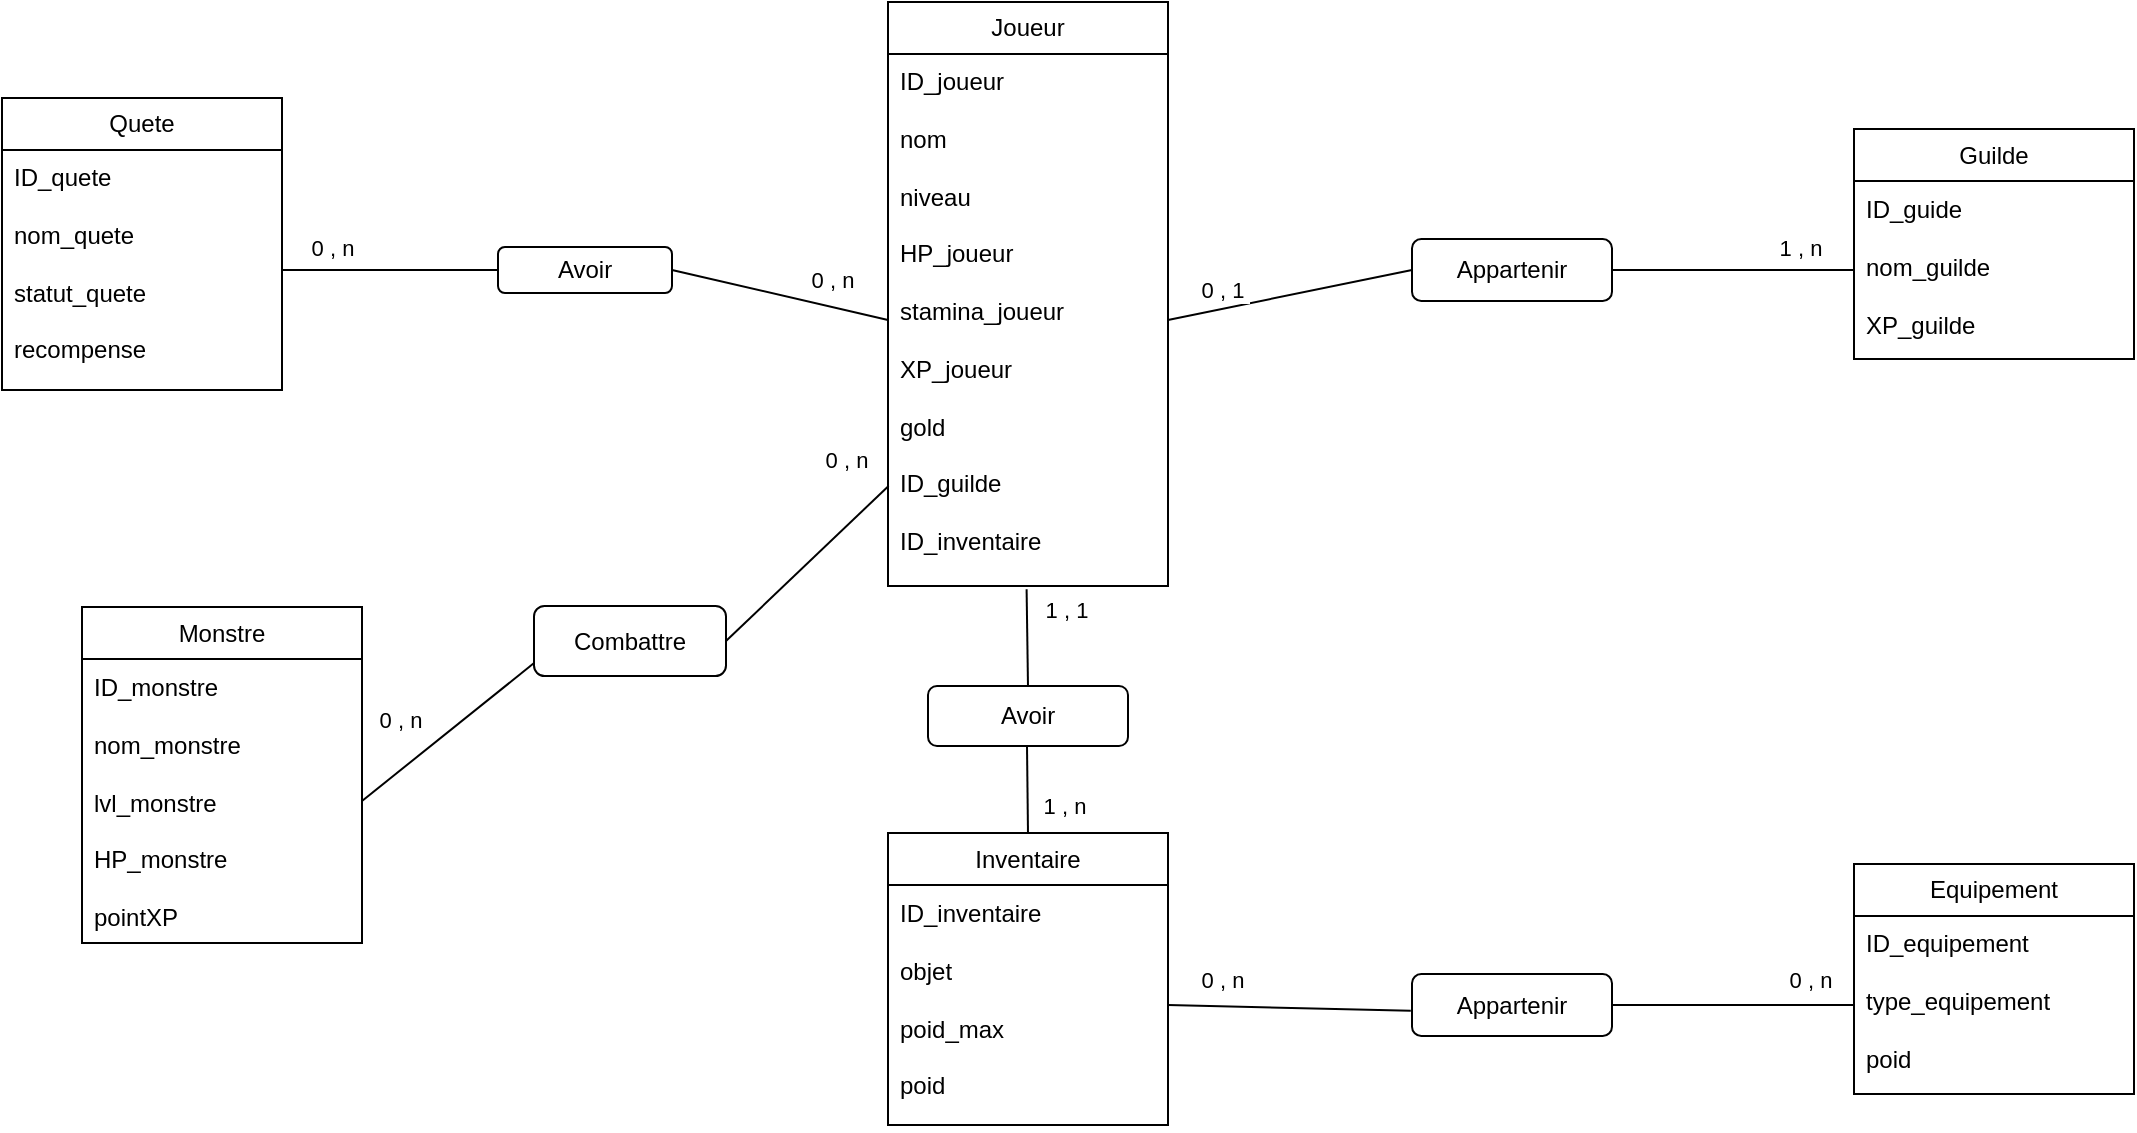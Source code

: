 <mxfile version="22.1.22" type="device">
  <diagram name="Page-1" id="KHhc119FAJ_S943C4Mbj">
    <mxGraphModel dx="2185" dy="599" grid="0" gridSize="10" guides="1" tooltips="1" connect="1" arrows="1" fold="1" page="1" pageScale="1" pageWidth="827" pageHeight="1169" math="0" shadow="0">
      <root>
        <mxCell id="0" />
        <mxCell id="1" parent="0" />
        <mxCell id="6oZD_KrB7t7k3BT3SSre-1" value="Joueur" style="swimlane;fontStyle=0;childLayout=stackLayout;horizontal=1;startSize=26;fillColor=none;horizontalStack=0;resizeParent=1;resizeParentMax=0;resizeLast=0;collapsible=1;marginBottom=0;whiteSpace=wrap;html=1;" parent="1" vertex="1">
          <mxGeometry x="344" y="14" width="140" height="292" as="geometry" />
        </mxCell>
        <mxCell id="6oZD_KrB7t7k3BT3SSre-2" value="ID_joueur&lt;br&gt;&lt;br&gt;nom&lt;br&gt;&lt;br&gt;niveau&lt;br&gt;&lt;br&gt;HP_joueur&lt;br&gt;&lt;br&gt;stamina_joueur&lt;br&gt;&lt;br&gt;XP_joueur&lt;br&gt;&lt;br&gt;gold&lt;br&gt;&lt;br&gt;ID_guilde&lt;br&gt;&lt;br&gt;ID_inventaire" style="text;strokeColor=none;fillColor=none;align=left;verticalAlign=top;spacingLeft=4;spacingRight=4;overflow=hidden;rotatable=0;points=[[0,0.5],[1,0.5]];portConstraint=eastwest;whiteSpace=wrap;html=1;" parent="6oZD_KrB7t7k3BT3SSre-1" vertex="1">
          <mxGeometry y="26" width="140" height="266" as="geometry" />
        </mxCell>
        <mxCell id="6oZD_KrB7t7k3BT3SSre-5" value="Quete" style="swimlane;fontStyle=0;childLayout=stackLayout;horizontal=1;startSize=26;fillColor=none;horizontalStack=0;resizeParent=1;resizeParentMax=0;resizeLast=0;collapsible=1;marginBottom=0;whiteSpace=wrap;html=1;" parent="1" vertex="1">
          <mxGeometry x="-99" y="62" width="140" height="146" as="geometry" />
        </mxCell>
        <mxCell id="6oZD_KrB7t7k3BT3SSre-6" value="ID_quete&lt;br&gt;&lt;br&gt;nom_quete&lt;br&gt;&lt;br&gt;statut_quete&lt;br&gt;&lt;br&gt;recompense" style="text;strokeColor=none;fillColor=none;align=left;verticalAlign=top;spacingLeft=4;spacingRight=4;overflow=hidden;rotatable=0;points=[[0,0.5],[1,0.5]];portConstraint=eastwest;whiteSpace=wrap;html=1;" parent="6oZD_KrB7t7k3BT3SSre-5" vertex="1">
          <mxGeometry y="26" width="140" height="120" as="geometry" />
        </mxCell>
        <mxCell id="6oZD_KrB7t7k3BT3SSre-9" value="Guilde" style="swimlane;fontStyle=0;childLayout=stackLayout;horizontal=1;startSize=26;fillColor=none;horizontalStack=0;resizeParent=1;resizeParentMax=0;resizeLast=0;collapsible=1;marginBottom=0;whiteSpace=wrap;html=1;" parent="1" vertex="1">
          <mxGeometry x="827" y="77.5" width="140" height="115" as="geometry" />
        </mxCell>
        <mxCell id="6oZD_KrB7t7k3BT3SSre-10" value="ID_guide&lt;br&gt;&lt;br&gt;nom_guilde&lt;br&gt;&lt;br&gt;XP_guilde" style="text;strokeColor=none;fillColor=none;align=left;verticalAlign=top;spacingLeft=4;spacingRight=4;overflow=hidden;rotatable=0;points=[[0,0.5],[1,0.5]];portConstraint=eastwest;whiteSpace=wrap;html=1;" parent="6oZD_KrB7t7k3BT3SSre-9" vertex="1">
          <mxGeometry y="26" width="140" height="89" as="geometry" />
        </mxCell>
        <mxCell id="6oZD_KrB7t7k3BT3SSre-13" value="Monstre" style="swimlane;fontStyle=0;childLayout=stackLayout;horizontal=1;startSize=26;fillColor=none;horizontalStack=0;resizeParent=1;resizeParentMax=0;resizeLast=0;collapsible=1;marginBottom=0;whiteSpace=wrap;html=1;" parent="1" vertex="1">
          <mxGeometry x="-59" y="316.5" width="140" height="168" as="geometry" />
        </mxCell>
        <mxCell id="6oZD_KrB7t7k3BT3SSre-14" value="ID_monstre&lt;br&gt;&lt;br&gt;nom_monstre&lt;br&gt;&lt;br&gt;lvl_monstre&lt;br&gt;&lt;br&gt;HP_monstre&lt;br&gt;&lt;br&gt;pointXP" style="text;strokeColor=none;fillColor=none;align=left;verticalAlign=top;spacingLeft=4;spacingRight=4;overflow=hidden;rotatable=0;points=[[0,0.5],[1,0.5]];portConstraint=eastwest;whiteSpace=wrap;html=1;" parent="6oZD_KrB7t7k3BT3SSre-13" vertex="1">
          <mxGeometry y="26" width="140" height="142" as="geometry" />
        </mxCell>
        <mxCell id="6oZD_KrB7t7k3BT3SSre-17" value="Inventaire" style="swimlane;fontStyle=0;childLayout=stackLayout;horizontal=1;startSize=26;fillColor=none;horizontalStack=0;resizeParent=1;resizeParentMax=0;resizeLast=0;collapsible=1;marginBottom=0;whiteSpace=wrap;html=1;" parent="1" vertex="1">
          <mxGeometry x="344" y="429.5" width="140" height="146" as="geometry" />
        </mxCell>
        <mxCell id="6oZD_KrB7t7k3BT3SSre-18" value="ID_inventaire&lt;br&gt;&lt;br&gt;objet&lt;br&gt;&lt;br&gt;poid_max&lt;br&gt;&lt;br&gt;poid" style="text;strokeColor=none;fillColor=none;align=left;verticalAlign=top;spacingLeft=4;spacingRight=4;overflow=hidden;rotatable=0;points=[[0,0.5],[1,0.5]];portConstraint=eastwest;whiteSpace=wrap;html=1;" parent="6oZD_KrB7t7k3BT3SSre-17" vertex="1">
          <mxGeometry y="26" width="140" height="120" as="geometry" />
        </mxCell>
        <mxCell id="6oZD_KrB7t7k3BT3SSre-21" value="Equipement" style="swimlane;fontStyle=0;childLayout=stackLayout;horizontal=1;startSize=26;fillColor=none;horizontalStack=0;resizeParent=1;resizeParentMax=0;resizeLast=0;collapsible=1;marginBottom=0;whiteSpace=wrap;html=1;" parent="1" vertex="1">
          <mxGeometry x="827" y="445" width="140" height="115" as="geometry" />
        </mxCell>
        <mxCell id="6oZD_KrB7t7k3BT3SSre-22" value="ID_equipement&lt;br&gt;&lt;br&gt;type_equipement&lt;br&gt;&lt;br&gt;poid" style="text;strokeColor=none;fillColor=none;align=left;verticalAlign=top;spacingLeft=4;spacingRight=4;overflow=hidden;rotatable=0;points=[[0,0.5],[1,0.5]];portConstraint=eastwest;whiteSpace=wrap;html=1;" parent="6oZD_KrB7t7k3BT3SSre-21" vertex="1">
          <mxGeometry y="26" width="140" height="89" as="geometry" />
        </mxCell>
        <mxCell id="gAl1ElYeqNA1Tebwyx_R-7" value="" style="endArrow=none;html=1;rounded=0;exitX=1;exitY=0.5;exitDx=0;exitDy=0;entryX=0;entryY=0.5;entryDx=0;entryDy=0;" edge="1" parent="1" source="gAl1ElYeqNA1Tebwyx_R-27" target="6oZD_KrB7t7k3BT3SSre-2">
          <mxGeometry width="50" height="50" relative="1" as="geometry">
            <mxPoint x="360" y="330" as="sourcePoint" />
            <mxPoint x="410" y="280" as="targetPoint" />
          </mxGeometry>
        </mxCell>
        <mxCell id="gAl1ElYeqNA1Tebwyx_R-43" value="&amp;nbsp;0 , n&amp;nbsp;" style="edgeLabel;html=1;align=center;verticalAlign=middle;resizable=0;points=[];" vertex="1" connectable="0" parent="gAl1ElYeqNA1Tebwyx_R-7">
          <mxGeometry x="0.562" y="4" relative="1" as="geometry">
            <mxPoint x="-5" y="-11" as="offset" />
          </mxGeometry>
        </mxCell>
        <mxCell id="gAl1ElYeqNA1Tebwyx_R-8" value="" style="endArrow=none;html=1;rounded=0;entryX=0;entryY=0.5;entryDx=0;entryDy=0;exitX=1;exitY=0.5;exitDx=0;exitDy=0;" edge="1" parent="1" source="gAl1ElYeqNA1Tebwyx_R-34" target="6oZD_KrB7t7k3BT3SSre-10">
          <mxGeometry width="50" height="50" relative="1" as="geometry">
            <mxPoint x="360" y="330" as="sourcePoint" />
            <mxPoint x="410" y="280" as="targetPoint" />
          </mxGeometry>
        </mxCell>
        <mxCell id="gAl1ElYeqNA1Tebwyx_R-45" value="&amp;nbsp;1 , n&amp;nbsp;" style="edgeLabel;html=1;align=center;verticalAlign=middle;resizable=0;points=[];" vertex="1" connectable="0" parent="gAl1ElYeqNA1Tebwyx_R-8">
          <mxGeometry x="0.628" y="-1" relative="1" as="geometry">
            <mxPoint x="-5" y="-12" as="offset" />
          </mxGeometry>
        </mxCell>
        <mxCell id="gAl1ElYeqNA1Tebwyx_R-9" value="" style="endArrow=none;html=1;rounded=0;exitX=0.5;exitY=0;exitDx=0;exitDy=0;entryX=0.495;entryY=1.006;entryDx=0;entryDy=0;entryPerimeter=0;" edge="1" parent="1" source="gAl1ElYeqNA1Tebwyx_R-31" target="6oZD_KrB7t7k3BT3SSre-2">
          <mxGeometry width="50" height="50" relative="1" as="geometry">
            <mxPoint x="360" y="330" as="sourcePoint" />
            <mxPoint x="410" y="280" as="targetPoint" />
          </mxGeometry>
        </mxCell>
        <mxCell id="gAl1ElYeqNA1Tebwyx_R-48" value="&amp;nbsp;1 , 1&amp;nbsp;" style="edgeLabel;html=1;align=center;verticalAlign=middle;resizable=0;points=[];" vertex="1" connectable="0" parent="gAl1ElYeqNA1Tebwyx_R-9">
          <mxGeometry x="0.452" y="-3" relative="1" as="geometry">
            <mxPoint x="16" y="-3" as="offset" />
          </mxGeometry>
        </mxCell>
        <mxCell id="gAl1ElYeqNA1Tebwyx_R-10" value="" style="endArrow=none;html=1;rounded=0;exitX=1;exitY=0.5;exitDx=0;exitDy=0;entryX=0.002;entryY=0.812;entryDx=0;entryDy=0;entryPerimeter=0;" edge="1" parent="1" source="gAl1ElYeqNA1Tebwyx_R-30" target="6oZD_KrB7t7k3BT3SSre-2">
          <mxGeometry width="50" height="50" relative="1" as="geometry">
            <mxPoint x="360" y="330" as="sourcePoint" />
            <mxPoint x="410" y="280" as="targetPoint" />
          </mxGeometry>
        </mxCell>
        <mxCell id="gAl1ElYeqNA1Tebwyx_R-46" value="&amp;nbsp;0 , n&amp;nbsp;" style="edgeLabel;html=1;align=center;verticalAlign=middle;resizable=0;points=[];" vertex="1" connectable="0" parent="gAl1ElYeqNA1Tebwyx_R-10">
          <mxGeometry x="0.709" y="3" relative="1" as="geometry">
            <mxPoint x="-8" y="-22" as="offset" />
          </mxGeometry>
        </mxCell>
        <mxCell id="gAl1ElYeqNA1Tebwyx_R-11" value="" style="endArrow=none;html=1;rounded=0;exitX=1;exitY=0.5;exitDx=0;exitDy=0;entryX=0;entryY=0.5;entryDx=0;entryDy=0;" edge="1" parent="1" source="gAl1ElYeqNA1Tebwyx_R-39" target="6oZD_KrB7t7k3BT3SSre-22">
          <mxGeometry width="50" height="50" relative="1" as="geometry">
            <mxPoint x="390" y="359.5" as="sourcePoint" />
            <mxPoint x="440" y="309.5" as="targetPoint" />
          </mxGeometry>
        </mxCell>
        <mxCell id="gAl1ElYeqNA1Tebwyx_R-52" value="&amp;nbsp;0 , n&amp;nbsp;" style="edgeLabel;html=1;align=center;verticalAlign=middle;resizable=0;points=[];" vertex="1" connectable="0" parent="gAl1ElYeqNA1Tebwyx_R-11">
          <mxGeometry x="0.593" y="1" relative="1" as="geometry">
            <mxPoint x="2" y="-12" as="offset" />
          </mxGeometry>
        </mxCell>
        <mxCell id="gAl1ElYeqNA1Tebwyx_R-26" value="" style="endArrow=none;html=1;rounded=0;exitX=1;exitY=0.5;exitDx=0;exitDy=0;entryX=0;entryY=0.5;entryDx=0;entryDy=0;" edge="1" parent="1" source="6oZD_KrB7t7k3BT3SSre-6" target="gAl1ElYeqNA1Tebwyx_R-27">
          <mxGeometry width="50" height="50" relative="1" as="geometry">
            <mxPoint x="150" y="138" as="sourcePoint" />
            <mxPoint x="314" y="208" as="targetPoint" />
          </mxGeometry>
        </mxCell>
        <mxCell id="gAl1ElYeqNA1Tebwyx_R-42" value="&amp;nbsp;0 , n&amp;nbsp;" style="edgeLabel;html=1;align=center;verticalAlign=middle;resizable=0;points=[];" vertex="1" connectable="0" parent="gAl1ElYeqNA1Tebwyx_R-26">
          <mxGeometry x="-0.749" y="1" relative="1" as="geometry">
            <mxPoint x="11" y="-10" as="offset" />
          </mxGeometry>
        </mxCell>
        <mxCell id="gAl1ElYeqNA1Tebwyx_R-27" value="Avoir" style="rounded=1;whiteSpace=wrap;html=1;" vertex="1" parent="1">
          <mxGeometry x="149" y="136.5" width="87" height="23" as="geometry" />
        </mxCell>
        <mxCell id="gAl1ElYeqNA1Tebwyx_R-29" value="" style="endArrow=none;html=1;rounded=0;exitX=1;exitY=0.5;exitDx=0;exitDy=0;entryX=0.002;entryY=0.812;entryDx=0;entryDy=0;entryPerimeter=0;" edge="1" parent="1" source="6oZD_KrB7t7k3BT3SSre-14" target="gAl1ElYeqNA1Tebwyx_R-30">
          <mxGeometry width="50" height="50" relative="1" as="geometry">
            <mxPoint x="150" y="403" as="sourcePoint" />
            <mxPoint x="314" y="272" as="targetPoint" />
          </mxGeometry>
        </mxCell>
        <mxCell id="gAl1ElYeqNA1Tebwyx_R-47" value="&amp;nbsp;0 , n&amp;nbsp;" style="edgeLabel;html=1;align=center;verticalAlign=middle;resizable=0;points=[];" vertex="1" connectable="0" parent="gAl1ElYeqNA1Tebwyx_R-29">
          <mxGeometry x="-0.605" relative="1" as="geometry">
            <mxPoint x="2" y="-27" as="offset" />
          </mxGeometry>
        </mxCell>
        <mxCell id="gAl1ElYeqNA1Tebwyx_R-30" value="Combattre" style="rounded=1;whiteSpace=wrap;html=1;" vertex="1" parent="1">
          <mxGeometry x="167" y="316" width="96" height="35" as="geometry" />
        </mxCell>
        <mxCell id="gAl1ElYeqNA1Tebwyx_R-32" value="" style="endArrow=none;html=1;rounded=0;exitX=0.5;exitY=0;exitDx=0;exitDy=0;entryX=0.495;entryY=1.006;entryDx=0;entryDy=0;entryPerimeter=0;" edge="1" parent="1" source="6oZD_KrB7t7k3BT3SSre-17" target="gAl1ElYeqNA1Tebwyx_R-31">
          <mxGeometry width="50" height="50" relative="1" as="geometry">
            <mxPoint x="340" y="429.5" as="sourcePoint" />
            <mxPoint x="413" y="340.5" as="targetPoint" />
          </mxGeometry>
        </mxCell>
        <mxCell id="gAl1ElYeqNA1Tebwyx_R-49" value="&amp;nbsp;1 , n&amp;nbsp;" style="edgeLabel;html=1;align=center;verticalAlign=middle;resizable=0;points=[];" vertex="1" connectable="0" parent="gAl1ElYeqNA1Tebwyx_R-32">
          <mxGeometry x="-0.43" y="1" relative="1" as="geometry">
            <mxPoint x="19" y="-1" as="offset" />
          </mxGeometry>
        </mxCell>
        <mxCell id="gAl1ElYeqNA1Tebwyx_R-31" value="Avoir" style="rounded=1;whiteSpace=wrap;html=1;" vertex="1" parent="1">
          <mxGeometry x="364" y="356" width="100" height="30" as="geometry" />
        </mxCell>
        <mxCell id="gAl1ElYeqNA1Tebwyx_R-33" value="" style="endArrow=none;html=1;rounded=0;entryX=0;entryY=0.5;entryDx=0;entryDy=0;exitX=1;exitY=0.5;exitDx=0;exitDy=0;" edge="1" parent="1" source="6oZD_KrB7t7k3BT3SSre-2" target="gAl1ElYeqNA1Tebwyx_R-34">
          <mxGeometry width="50" height="50" relative="1" as="geometry">
            <mxPoint x="454" y="208" as="sourcePoint" />
            <mxPoint x="550" y="108" as="targetPoint" />
          </mxGeometry>
        </mxCell>
        <mxCell id="gAl1ElYeqNA1Tebwyx_R-44" value="&amp;nbsp;0 , 1&amp;nbsp;" style="edgeLabel;html=1;align=center;verticalAlign=middle;resizable=0;points=[];" vertex="1" connectable="0" parent="gAl1ElYeqNA1Tebwyx_R-33">
          <mxGeometry x="-0.63" y="2" relative="1" as="geometry">
            <mxPoint x="5" y="-9" as="offset" />
          </mxGeometry>
        </mxCell>
        <mxCell id="gAl1ElYeqNA1Tebwyx_R-34" value="Appartenir" style="rounded=1;whiteSpace=wrap;html=1;" vertex="1" parent="1">
          <mxGeometry x="606" y="132.5" width="100" height="31" as="geometry" />
        </mxCell>
        <mxCell id="gAl1ElYeqNA1Tebwyx_R-40" value="" style="endArrow=none;html=1;rounded=0;exitX=1;exitY=0.5;exitDx=0;exitDy=0;entryX=-0.006;entryY=0.592;entryDx=0;entryDy=0;entryPerimeter=0;" edge="1" parent="1" source="6oZD_KrB7t7k3BT3SSre-18" target="gAl1ElYeqNA1Tebwyx_R-39">
          <mxGeometry width="50" height="50" relative="1" as="geometry">
            <mxPoint x="410" y="527.5" as="sourcePoint" />
            <mxPoint x="559" y="540.5" as="targetPoint" />
          </mxGeometry>
        </mxCell>
        <mxCell id="gAl1ElYeqNA1Tebwyx_R-50" value="&amp;nbsp;0 , n&amp;nbsp;" style="edgeLabel;html=1;align=center;verticalAlign=middle;resizable=0;points=[];" vertex="1" connectable="0" parent="gAl1ElYeqNA1Tebwyx_R-40">
          <mxGeometry x="-0.715" y="1" relative="1" as="geometry">
            <mxPoint x="9" y="-12" as="offset" />
          </mxGeometry>
        </mxCell>
        <mxCell id="gAl1ElYeqNA1Tebwyx_R-39" value="Appartenir" style="rounded=1;whiteSpace=wrap;html=1;" vertex="1" parent="1">
          <mxGeometry x="606" y="500" width="100" height="31" as="geometry" />
        </mxCell>
      </root>
    </mxGraphModel>
  </diagram>
</mxfile>
